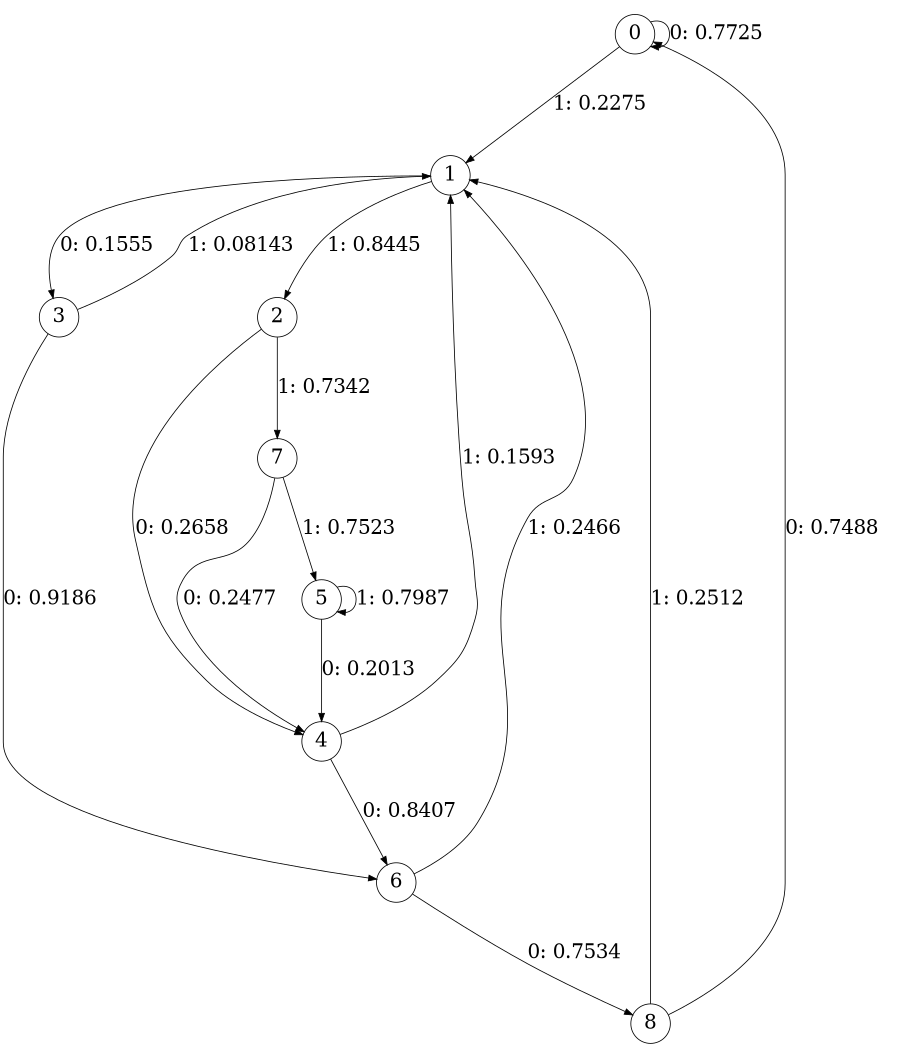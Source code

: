 digraph "ch11randomL6" {
size = "6,8.5";
ratio = "fill";
node [shape = circle];
node [fontsize = 24];
edge [fontsize = 24];
0 -> 0 [label = "0: 0.7725   "];
0 -> 1 [label = "1: 0.2275   "];
1 -> 3 [label = "0: 0.1555   "];
1 -> 2 [label = "1: 0.8445   "];
2 -> 4 [label = "0: 0.2658   "];
2 -> 7 [label = "1: 0.7342   "];
3 -> 6 [label = "0: 0.9186   "];
3 -> 1 [label = "1: 0.08143  "];
4 -> 6 [label = "0: 0.8407   "];
4 -> 1 [label = "1: 0.1593   "];
5 -> 4 [label = "0: 0.2013   "];
5 -> 5 [label = "1: 0.7987   "];
6 -> 8 [label = "0: 0.7534   "];
6 -> 1 [label = "1: 0.2466   "];
7 -> 4 [label = "0: 0.2477   "];
7 -> 5 [label = "1: 0.7523   "];
8 -> 0 [label = "0: 0.7488   "];
8 -> 1 [label = "1: 0.2512   "];
}